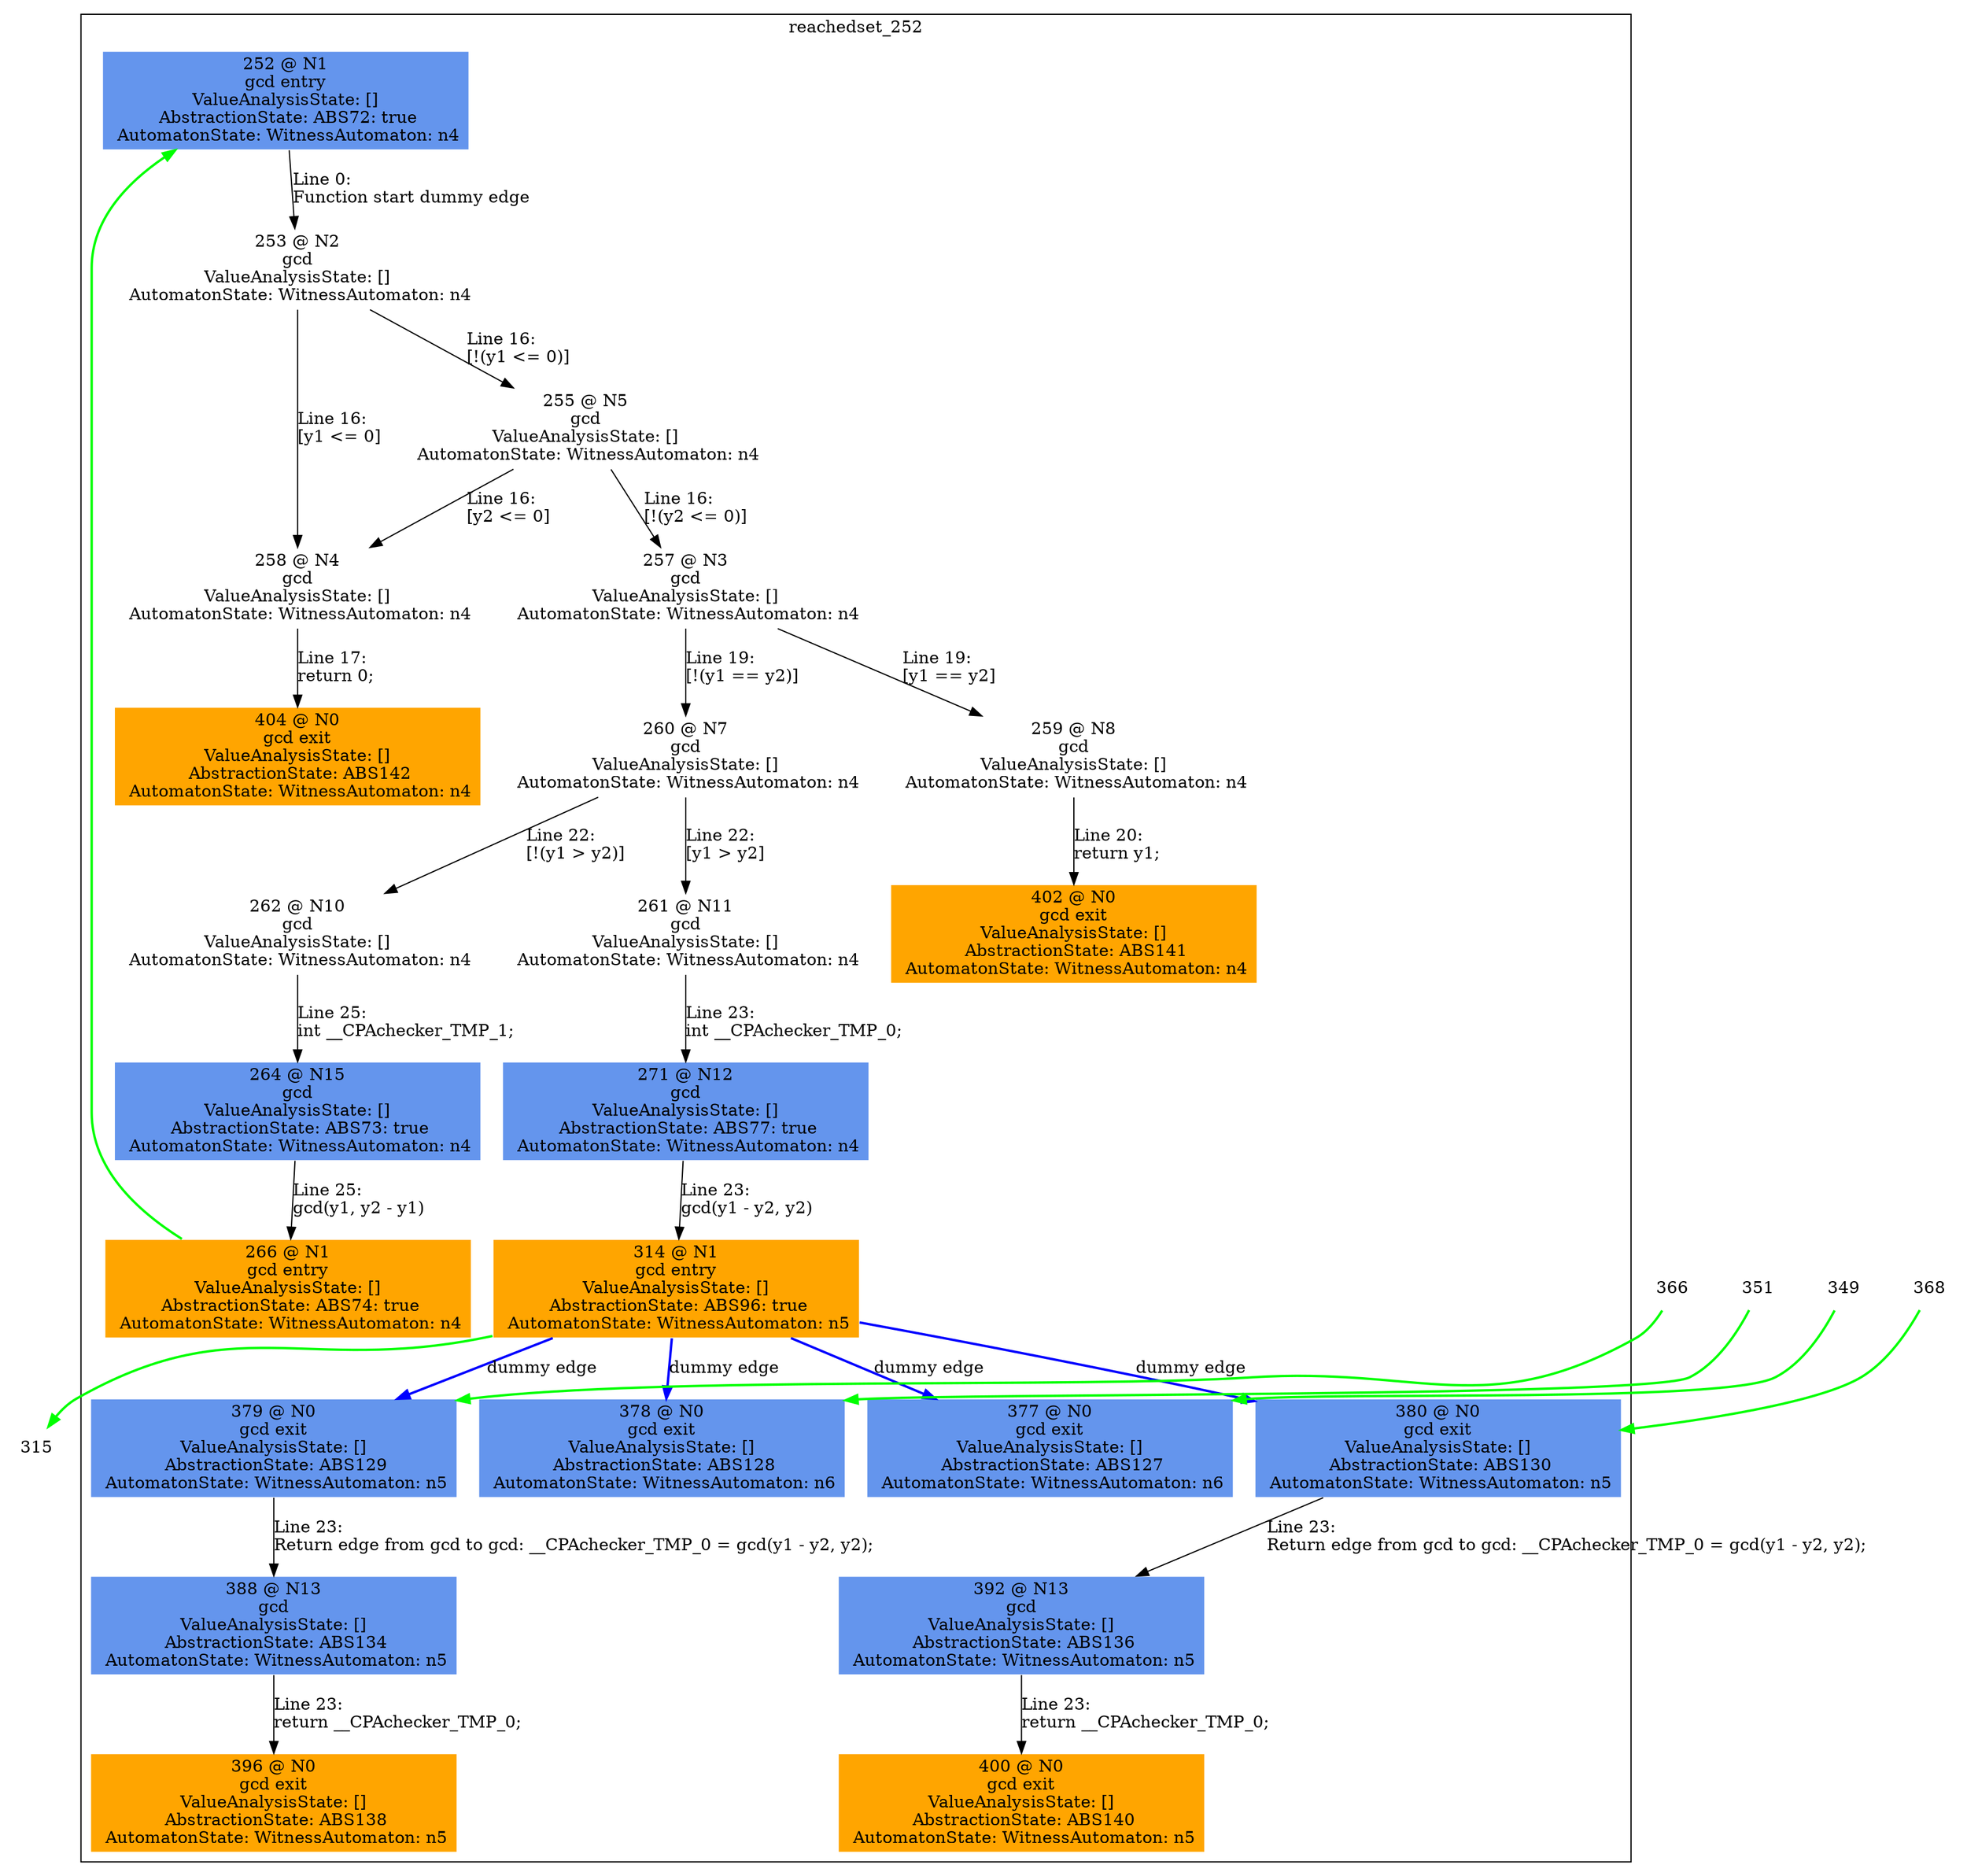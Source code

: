 digraph ARG {
node [style="filled" shape="box" color="white"]
subgraph cluster_252 {
label="reachedset_252"
252 [fillcolor="cornflowerblue" label="252 @ N1\ngcd entry\nValueAnalysisState: []\n AbstractionState: ABS72: true\n AutomatonState: WitnessAutomaton: n4\n" id="252"]
253 [label="253 @ N2\ngcd\nValueAnalysisState: []\n AutomatonState: WitnessAutomaton: n4\n" id="253"]
258 [label="258 @ N4\ngcd\nValueAnalysisState: []\n AutomatonState: WitnessAutomaton: n4\n" id="258"]
404 [fillcolor="orange" label="404 @ N0\ngcd exit\nValueAnalysisState: []\n AbstractionState: ABS142\n AutomatonState: WitnessAutomaton: n4\n" id="404"]
255 [label="255 @ N5\ngcd\nValueAnalysisState: []\n AutomatonState: WitnessAutomaton: n4\n" id="255"]
257 [label="257 @ N3\ngcd\nValueAnalysisState: []\n AutomatonState: WitnessAutomaton: n4\n" id="257"]
260 [label="260 @ N7\ngcd\nValueAnalysisState: []\n AutomatonState: WitnessAutomaton: n4\n" id="260"]
262 [label="262 @ N10\ngcd\nValueAnalysisState: []\n AutomatonState: WitnessAutomaton: n4\n" id="262"]
264 [fillcolor="cornflowerblue" label="264 @ N15\ngcd\nValueAnalysisState: []\n AbstractionState: ABS73: true\n AutomatonState: WitnessAutomaton: n4\n" id="264"]
266 [fillcolor="orange" label="266 @ N1\ngcd entry\nValueAnalysisState: []\n AbstractionState: ABS74: true\n AutomatonState: WitnessAutomaton: n4\n" id="266"]
261 [label="261 @ N11\ngcd\nValueAnalysisState: []\n AutomatonState: WitnessAutomaton: n4\n" id="261"]
271 [fillcolor="cornflowerblue" label="271 @ N12\ngcd\nValueAnalysisState: []\n AbstractionState: ABS77: true\n AutomatonState: WitnessAutomaton: n4\n" id="271"]
314 [fillcolor="orange" label="314 @ N1\ngcd entry\nValueAnalysisState: []\n AbstractionState: ABS96: true\n AutomatonState: WitnessAutomaton: n5\n" id="314"]
380 [fillcolor="cornflowerblue" label="380 @ N0\ngcd exit\nValueAnalysisState: []\n AbstractionState: ABS130\n AutomatonState: WitnessAutomaton: n5\n" id="380"]
392 [fillcolor="cornflowerblue" label="392 @ N13\ngcd\nValueAnalysisState: []\n AbstractionState: ABS136\n AutomatonState: WitnessAutomaton: n5\n" id="392"]
400 [fillcolor="orange" label="400 @ N0\ngcd exit\nValueAnalysisState: []\n AbstractionState: ABS140\n AutomatonState: WitnessAutomaton: n5\n" id="400"]
379 [fillcolor="cornflowerblue" label="379 @ N0\ngcd exit\nValueAnalysisState: []\n AbstractionState: ABS129\n AutomatonState: WitnessAutomaton: n5\n" id="379"]
388 [fillcolor="cornflowerblue" label="388 @ N13\ngcd\nValueAnalysisState: []\n AbstractionState: ABS134\n AutomatonState: WitnessAutomaton: n5\n" id="388"]
396 [fillcolor="orange" label="396 @ N0\ngcd exit\nValueAnalysisState: []\n AbstractionState: ABS138\n AutomatonState: WitnessAutomaton: n5\n" id="396"]
378 [fillcolor="cornflowerblue" label="378 @ N0\ngcd exit\nValueAnalysisState: []\n AbstractionState: ABS128\n AutomatonState: WitnessAutomaton: n6\n" id="378"]
377 [fillcolor="cornflowerblue" label="377 @ N0\ngcd exit\nValueAnalysisState: []\n AbstractionState: ABS127\n AutomatonState: WitnessAutomaton: n6\n" id="377"]
259 [label="259 @ N8\ngcd\nValueAnalysisState: []\n AutomatonState: WitnessAutomaton: n4\n" id="259"]
402 [fillcolor="orange" label="402 @ N0\ngcd exit\nValueAnalysisState: []\n AbstractionState: ABS141\n AutomatonState: WitnessAutomaton: n4\n" id="402"]
252 -> 253 [label="Line 0: \lFunction start dummy edge\l" id="252 -> 253"]
253 -> 255 [label="Line 16: \l[!(y1 <= 0)]\l" id="253 -> 255"]
253 -> 258 [label="Line 16: \l[y1 <= 0]\l" id="253 -> 258"]
258 -> 404 [label="Line 17: \lreturn 0;\l" id="258 -> 404"]
255 -> 257 [label="Line 16: \l[!(y2 <= 0)]\l" id="255 -> 257"]
255 -> 258 [label="Line 16: \l[y2 <= 0]\l" id="255 -> 258"]
257 -> 259 [label="Line 19: \l[y1 == y2]\l" id="257 -> 259"]
257 -> 260 [label="Line 19: \l[!(y1 == y2)]\l" id="257 -> 260"]
260 -> 261 [label="Line 22: \l[y1 > y2]\l" id="260 -> 261"]
260 -> 262 [label="Line 22: \l[!(y1 > y2)]\l" id="260 -> 262"]
262 -> 264 [label="Line 25: \lint __CPAchecker_TMP_1;\l" id="262 -> 264"]
264 -> 266 [label="Line 25: \lgcd(y1, y2 - y1)\l" id="264 -> 266"]
261 -> 271 [label="Line 23: \lint __CPAchecker_TMP_0;\l" id="261 -> 271"]
271 -> 314 [label="Line 23: \lgcd(y1 - y2, y2)\l" id="271 -> 314"]
314 -> 377 [style="bold" color="blue" label="dummy edge" id="314 -> 377"]
314 -> 378 [style="bold" color="blue" label="dummy edge" id="314 -> 378"]
314 -> 379 [style="bold" color="blue" label="dummy edge" id="314 -> 379"]
314 -> 380 [style="bold" color="blue" label="dummy edge" id="314 -> 380"]
380 -> 392 [label="Line 23: \lReturn edge from gcd to gcd: __CPAchecker_TMP_0 = gcd(y1 - y2, y2);\l" id="380 -> 392"]
392 -> 400 [label="Line 23: \lreturn __CPAchecker_TMP_0;\l" id="392 -> 400"]
379 -> 388 [label="Line 23: \lReturn edge from gcd to gcd: __CPAchecker_TMP_0 = gcd(y1 - y2, y2);\l" id="379 -> 388"]
388 -> 396 [label="Line 23: \lreturn __CPAchecker_TMP_0;\l" id="388 -> 396"]
259 -> 402 [label="Line 20: \lreturn y1;\l" id="259 -> 402"]
}
314 -> 315 [color=green style=bold]
266 -> 252 [color=green style=bold]
349 -> 377 [color=green style=bold]
351 -> 378 [color=green style=bold]
366 -> 379 [color=green style=bold]
368 -> 380 [color=green style=bold]
}
